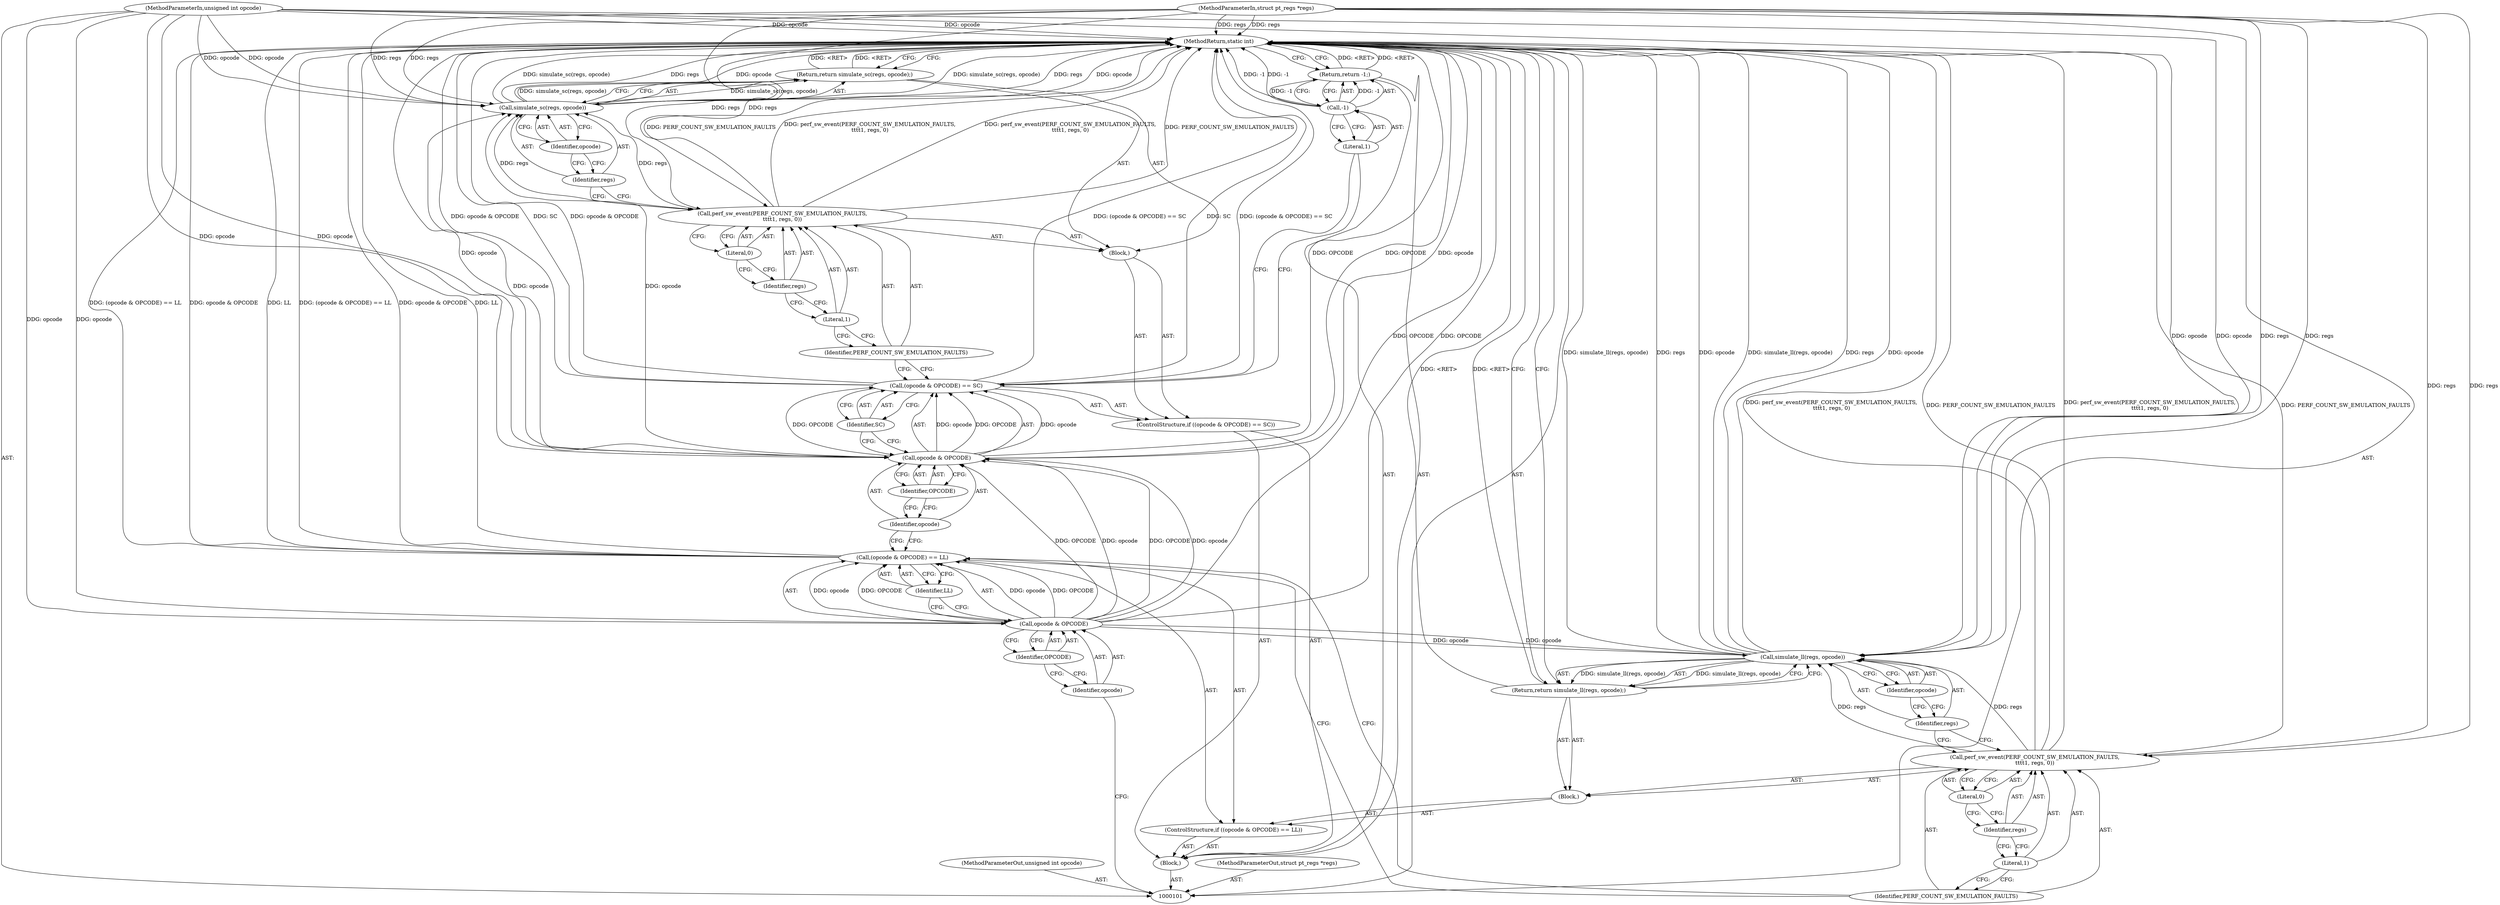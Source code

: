 digraph "0_linux_a8b0ca17b80e92faab46ee7179ba9e99ccb61233_8" {
"1000140" [label="(MethodReturn,static int)"];
"1000102" [label="(MethodParameterIn,struct pt_regs *regs)"];
"1000179" [label="(MethodParameterOut,struct pt_regs *regs)"];
"1000103" [label="(MethodParameterIn,unsigned int opcode)"];
"1000180" [label="(MethodParameterOut,unsigned int opcode)"];
"1000132" [label="(Literal,0)"];
"1000130" [label="(Literal,1)"];
"1000131" [label="(Identifier,regs)"];
"1000134" [label="(Call,simulate_sc(regs, opcode))"];
"1000135" [label="(Identifier,regs)"];
"1000136" [label="(Identifier,opcode)"];
"1000133" [label="(Return,return simulate_sc(regs, opcode);)"];
"1000137" [label="(Return,return -1;)"];
"1000138" [label="(Call,-1)"];
"1000139" [label="(Literal,1)"];
"1000104" [label="(Block,)"];
"1000109" [label="(Identifier,OPCODE)"];
"1000105" [label="(ControlStructure,if ((opcode & OPCODE) == LL))"];
"1000110" [label="(Identifier,LL)"];
"1000111" [label="(Block,)"];
"1000106" [label="(Call,(opcode & OPCODE) == LL)"];
"1000107" [label="(Call,opcode & OPCODE)"];
"1000108" [label="(Identifier,opcode)"];
"1000113" [label="(Identifier,PERF_COUNT_SW_EMULATION_FAULTS)"];
"1000112" [label="(Call,perf_sw_event(PERF_COUNT_SW_EMULATION_FAULTS,\n\t\t\t\t1, regs, 0))"];
"1000116" [label="(Literal,0)"];
"1000114" [label="(Literal,1)"];
"1000115" [label="(Identifier,regs)"];
"1000118" [label="(Call,simulate_ll(regs, opcode))"];
"1000119" [label="(Identifier,regs)"];
"1000120" [label="(Identifier,opcode)"];
"1000117" [label="(Return,return simulate_ll(regs, opcode);)"];
"1000125" [label="(Identifier,OPCODE)"];
"1000121" [label="(ControlStructure,if ((opcode & OPCODE) == SC))"];
"1000126" [label="(Identifier,SC)"];
"1000127" [label="(Block,)"];
"1000122" [label="(Call,(opcode & OPCODE) == SC)"];
"1000123" [label="(Call,opcode & OPCODE)"];
"1000124" [label="(Identifier,opcode)"];
"1000129" [label="(Identifier,PERF_COUNT_SW_EMULATION_FAULTS)"];
"1000128" [label="(Call,perf_sw_event(PERF_COUNT_SW_EMULATION_FAULTS,\n\t\t\t\t1, regs, 0))"];
"1000140" -> "1000101"  [label="AST: "];
"1000140" -> "1000117"  [label="CFG: "];
"1000140" -> "1000133"  [label="CFG: "];
"1000140" -> "1000137"  [label="CFG: "];
"1000117" -> "1000140"  [label="DDG: <RET>"];
"1000137" -> "1000140"  [label="DDG: <RET>"];
"1000133" -> "1000140"  [label="DDG: <RET>"];
"1000122" -> "1000140"  [label="DDG: SC"];
"1000122" -> "1000140"  [label="DDG: opcode & OPCODE"];
"1000122" -> "1000140"  [label="DDG: (opcode & OPCODE) == SC"];
"1000123" -> "1000140"  [label="DDG: OPCODE"];
"1000123" -> "1000140"  [label="DDG: opcode"];
"1000106" -> "1000140"  [label="DDG: opcode & OPCODE"];
"1000106" -> "1000140"  [label="DDG: LL"];
"1000106" -> "1000140"  [label="DDG: (opcode & OPCODE) == LL"];
"1000118" -> "1000140"  [label="DDG: simulate_ll(regs, opcode)"];
"1000118" -> "1000140"  [label="DDG: regs"];
"1000118" -> "1000140"  [label="DDG: opcode"];
"1000128" -> "1000140"  [label="DDG: PERF_COUNT_SW_EMULATION_FAULTS"];
"1000128" -> "1000140"  [label="DDG: perf_sw_event(PERF_COUNT_SW_EMULATION_FAULTS,\n\t\t\t\t1, regs, 0)"];
"1000103" -> "1000140"  [label="DDG: opcode"];
"1000134" -> "1000140"  [label="DDG: simulate_sc(regs, opcode)"];
"1000134" -> "1000140"  [label="DDG: regs"];
"1000134" -> "1000140"  [label="DDG: opcode"];
"1000102" -> "1000140"  [label="DDG: regs"];
"1000112" -> "1000140"  [label="DDG: perf_sw_event(PERF_COUNT_SW_EMULATION_FAULTS,\n\t\t\t\t1, regs, 0)"];
"1000112" -> "1000140"  [label="DDG: PERF_COUNT_SW_EMULATION_FAULTS"];
"1000138" -> "1000140"  [label="DDG: -1"];
"1000107" -> "1000140"  [label="DDG: OPCODE"];
"1000102" -> "1000101"  [label="AST: "];
"1000102" -> "1000140"  [label="DDG: regs"];
"1000102" -> "1000112"  [label="DDG: regs"];
"1000102" -> "1000118"  [label="DDG: regs"];
"1000102" -> "1000128"  [label="DDG: regs"];
"1000102" -> "1000134"  [label="DDG: regs"];
"1000179" -> "1000101"  [label="AST: "];
"1000103" -> "1000101"  [label="AST: "];
"1000103" -> "1000140"  [label="DDG: opcode"];
"1000103" -> "1000107"  [label="DDG: opcode"];
"1000103" -> "1000118"  [label="DDG: opcode"];
"1000103" -> "1000123"  [label="DDG: opcode"];
"1000103" -> "1000134"  [label="DDG: opcode"];
"1000180" -> "1000101"  [label="AST: "];
"1000132" -> "1000128"  [label="AST: "];
"1000132" -> "1000131"  [label="CFG: "];
"1000128" -> "1000132"  [label="CFG: "];
"1000130" -> "1000128"  [label="AST: "];
"1000130" -> "1000129"  [label="CFG: "];
"1000131" -> "1000130"  [label="CFG: "];
"1000131" -> "1000128"  [label="AST: "];
"1000131" -> "1000130"  [label="CFG: "];
"1000132" -> "1000131"  [label="CFG: "];
"1000134" -> "1000133"  [label="AST: "];
"1000134" -> "1000136"  [label="CFG: "];
"1000135" -> "1000134"  [label="AST: "];
"1000136" -> "1000134"  [label="AST: "];
"1000133" -> "1000134"  [label="CFG: "];
"1000134" -> "1000140"  [label="DDG: simulate_sc(regs, opcode)"];
"1000134" -> "1000140"  [label="DDG: regs"];
"1000134" -> "1000140"  [label="DDG: opcode"];
"1000134" -> "1000133"  [label="DDG: simulate_sc(regs, opcode)"];
"1000128" -> "1000134"  [label="DDG: regs"];
"1000102" -> "1000134"  [label="DDG: regs"];
"1000123" -> "1000134"  [label="DDG: opcode"];
"1000103" -> "1000134"  [label="DDG: opcode"];
"1000135" -> "1000134"  [label="AST: "];
"1000135" -> "1000128"  [label="CFG: "];
"1000136" -> "1000135"  [label="CFG: "];
"1000136" -> "1000134"  [label="AST: "];
"1000136" -> "1000135"  [label="CFG: "];
"1000134" -> "1000136"  [label="CFG: "];
"1000133" -> "1000127"  [label="AST: "];
"1000133" -> "1000134"  [label="CFG: "];
"1000134" -> "1000133"  [label="AST: "];
"1000140" -> "1000133"  [label="CFG: "];
"1000133" -> "1000140"  [label="DDG: <RET>"];
"1000134" -> "1000133"  [label="DDG: simulate_sc(regs, opcode)"];
"1000137" -> "1000104"  [label="AST: "];
"1000137" -> "1000138"  [label="CFG: "];
"1000138" -> "1000137"  [label="AST: "];
"1000140" -> "1000137"  [label="CFG: "];
"1000137" -> "1000140"  [label="DDG: <RET>"];
"1000138" -> "1000137"  [label="DDG: -1"];
"1000138" -> "1000137"  [label="AST: "];
"1000138" -> "1000139"  [label="CFG: "];
"1000139" -> "1000138"  [label="AST: "];
"1000137" -> "1000138"  [label="CFG: "];
"1000138" -> "1000140"  [label="DDG: -1"];
"1000138" -> "1000137"  [label="DDG: -1"];
"1000139" -> "1000138"  [label="AST: "];
"1000139" -> "1000122"  [label="CFG: "];
"1000138" -> "1000139"  [label="CFG: "];
"1000104" -> "1000101"  [label="AST: "];
"1000105" -> "1000104"  [label="AST: "];
"1000121" -> "1000104"  [label="AST: "];
"1000137" -> "1000104"  [label="AST: "];
"1000109" -> "1000107"  [label="AST: "];
"1000109" -> "1000108"  [label="CFG: "];
"1000107" -> "1000109"  [label="CFG: "];
"1000105" -> "1000104"  [label="AST: "];
"1000106" -> "1000105"  [label="AST: "];
"1000111" -> "1000105"  [label="AST: "];
"1000110" -> "1000106"  [label="AST: "];
"1000110" -> "1000107"  [label="CFG: "];
"1000106" -> "1000110"  [label="CFG: "];
"1000111" -> "1000105"  [label="AST: "];
"1000112" -> "1000111"  [label="AST: "];
"1000117" -> "1000111"  [label="AST: "];
"1000106" -> "1000105"  [label="AST: "];
"1000106" -> "1000110"  [label="CFG: "];
"1000107" -> "1000106"  [label="AST: "];
"1000110" -> "1000106"  [label="AST: "];
"1000113" -> "1000106"  [label="CFG: "];
"1000124" -> "1000106"  [label="CFG: "];
"1000106" -> "1000140"  [label="DDG: opcode & OPCODE"];
"1000106" -> "1000140"  [label="DDG: LL"];
"1000106" -> "1000140"  [label="DDG: (opcode & OPCODE) == LL"];
"1000107" -> "1000106"  [label="DDG: opcode"];
"1000107" -> "1000106"  [label="DDG: OPCODE"];
"1000107" -> "1000106"  [label="AST: "];
"1000107" -> "1000109"  [label="CFG: "];
"1000108" -> "1000107"  [label="AST: "];
"1000109" -> "1000107"  [label="AST: "];
"1000110" -> "1000107"  [label="CFG: "];
"1000107" -> "1000140"  [label="DDG: OPCODE"];
"1000107" -> "1000106"  [label="DDG: opcode"];
"1000107" -> "1000106"  [label="DDG: OPCODE"];
"1000103" -> "1000107"  [label="DDG: opcode"];
"1000107" -> "1000118"  [label="DDG: opcode"];
"1000107" -> "1000123"  [label="DDG: opcode"];
"1000107" -> "1000123"  [label="DDG: OPCODE"];
"1000108" -> "1000107"  [label="AST: "];
"1000108" -> "1000101"  [label="CFG: "];
"1000109" -> "1000108"  [label="CFG: "];
"1000113" -> "1000112"  [label="AST: "];
"1000113" -> "1000106"  [label="CFG: "];
"1000114" -> "1000113"  [label="CFG: "];
"1000112" -> "1000111"  [label="AST: "];
"1000112" -> "1000116"  [label="CFG: "];
"1000113" -> "1000112"  [label="AST: "];
"1000114" -> "1000112"  [label="AST: "];
"1000115" -> "1000112"  [label="AST: "];
"1000116" -> "1000112"  [label="AST: "];
"1000119" -> "1000112"  [label="CFG: "];
"1000112" -> "1000140"  [label="DDG: perf_sw_event(PERF_COUNT_SW_EMULATION_FAULTS,\n\t\t\t\t1, regs, 0)"];
"1000112" -> "1000140"  [label="DDG: PERF_COUNT_SW_EMULATION_FAULTS"];
"1000102" -> "1000112"  [label="DDG: regs"];
"1000112" -> "1000118"  [label="DDG: regs"];
"1000116" -> "1000112"  [label="AST: "];
"1000116" -> "1000115"  [label="CFG: "];
"1000112" -> "1000116"  [label="CFG: "];
"1000114" -> "1000112"  [label="AST: "];
"1000114" -> "1000113"  [label="CFG: "];
"1000115" -> "1000114"  [label="CFG: "];
"1000115" -> "1000112"  [label="AST: "];
"1000115" -> "1000114"  [label="CFG: "];
"1000116" -> "1000115"  [label="CFG: "];
"1000118" -> "1000117"  [label="AST: "];
"1000118" -> "1000120"  [label="CFG: "];
"1000119" -> "1000118"  [label="AST: "];
"1000120" -> "1000118"  [label="AST: "];
"1000117" -> "1000118"  [label="CFG: "];
"1000118" -> "1000140"  [label="DDG: simulate_ll(regs, opcode)"];
"1000118" -> "1000140"  [label="DDG: regs"];
"1000118" -> "1000140"  [label="DDG: opcode"];
"1000118" -> "1000117"  [label="DDG: simulate_ll(regs, opcode)"];
"1000112" -> "1000118"  [label="DDG: regs"];
"1000102" -> "1000118"  [label="DDG: regs"];
"1000107" -> "1000118"  [label="DDG: opcode"];
"1000103" -> "1000118"  [label="DDG: opcode"];
"1000119" -> "1000118"  [label="AST: "];
"1000119" -> "1000112"  [label="CFG: "];
"1000120" -> "1000119"  [label="CFG: "];
"1000120" -> "1000118"  [label="AST: "];
"1000120" -> "1000119"  [label="CFG: "];
"1000118" -> "1000120"  [label="CFG: "];
"1000117" -> "1000111"  [label="AST: "];
"1000117" -> "1000118"  [label="CFG: "];
"1000118" -> "1000117"  [label="AST: "];
"1000140" -> "1000117"  [label="CFG: "];
"1000117" -> "1000140"  [label="DDG: <RET>"];
"1000118" -> "1000117"  [label="DDG: simulate_ll(regs, opcode)"];
"1000125" -> "1000123"  [label="AST: "];
"1000125" -> "1000124"  [label="CFG: "];
"1000123" -> "1000125"  [label="CFG: "];
"1000121" -> "1000104"  [label="AST: "];
"1000122" -> "1000121"  [label="AST: "];
"1000127" -> "1000121"  [label="AST: "];
"1000126" -> "1000122"  [label="AST: "];
"1000126" -> "1000123"  [label="CFG: "];
"1000122" -> "1000126"  [label="CFG: "];
"1000127" -> "1000121"  [label="AST: "];
"1000128" -> "1000127"  [label="AST: "];
"1000133" -> "1000127"  [label="AST: "];
"1000122" -> "1000121"  [label="AST: "];
"1000122" -> "1000126"  [label="CFG: "];
"1000123" -> "1000122"  [label="AST: "];
"1000126" -> "1000122"  [label="AST: "];
"1000129" -> "1000122"  [label="CFG: "];
"1000139" -> "1000122"  [label="CFG: "];
"1000122" -> "1000140"  [label="DDG: SC"];
"1000122" -> "1000140"  [label="DDG: opcode & OPCODE"];
"1000122" -> "1000140"  [label="DDG: (opcode & OPCODE) == SC"];
"1000123" -> "1000122"  [label="DDG: opcode"];
"1000123" -> "1000122"  [label="DDG: OPCODE"];
"1000123" -> "1000122"  [label="AST: "];
"1000123" -> "1000125"  [label="CFG: "];
"1000124" -> "1000123"  [label="AST: "];
"1000125" -> "1000123"  [label="AST: "];
"1000126" -> "1000123"  [label="CFG: "];
"1000123" -> "1000140"  [label="DDG: OPCODE"];
"1000123" -> "1000140"  [label="DDG: opcode"];
"1000123" -> "1000122"  [label="DDG: opcode"];
"1000123" -> "1000122"  [label="DDG: OPCODE"];
"1000107" -> "1000123"  [label="DDG: opcode"];
"1000107" -> "1000123"  [label="DDG: OPCODE"];
"1000103" -> "1000123"  [label="DDG: opcode"];
"1000123" -> "1000134"  [label="DDG: opcode"];
"1000124" -> "1000123"  [label="AST: "];
"1000124" -> "1000106"  [label="CFG: "];
"1000125" -> "1000124"  [label="CFG: "];
"1000129" -> "1000128"  [label="AST: "];
"1000129" -> "1000122"  [label="CFG: "];
"1000130" -> "1000129"  [label="CFG: "];
"1000128" -> "1000127"  [label="AST: "];
"1000128" -> "1000132"  [label="CFG: "];
"1000129" -> "1000128"  [label="AST: "];
"1000130" -> "1000128"  [label="AST: "];
"1000131" -> "1000128"  [label="AST: "];
"1000132" -> "1000128"  [label="AST: "];
"1000135" -> "1000128"  [label="CFG: "];
"1000128" -> "1000140"  [label="DDG: PERF_COUNT_SW_EMULATION_FAULTS"];
"1000128" -> "1000140"  [label="DDG: perf_sw_event(PERF_COUNT_SW_EMULATION_FAULTS,\n\t\t\t\t1, regs, 0)"];
"1000102" -> "1000128"  [label="DDG: regs"];
"1000128" -> "1000134"  [label="DDG: regs"];
}
